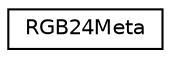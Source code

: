digraph "Graphical Class Hierarchy"
{
  edge [fontname="Helvetica",fontsize="10",labelfontname="Helvetica",labelfontsize="10"];
  node [fontname="Helvetica",fontsize="10",shape=record];
  rankdir="LR";
  Node0 [label="RGB24Meta",height=0.2,width=0.4,color="black", fillcolor="white", style="filled",URL="$structRGB24Meta.html",tooltip="A seriazable metadata object. "];
}
